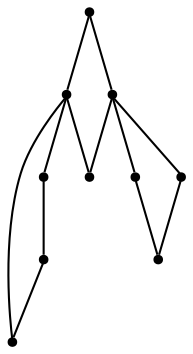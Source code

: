 graph {
  node [shape=point,comment="{\"directed\":false,\"doi\":\"10.1007/11618058_19\",\"figure\":\"5 (2)\"}"]

  v0 [pos="1560.9278888081394,303.8388760884602"]
  v1 [pos="1453.1172056686046,574.9545605977376"]
  v2 [pos="1548.550581395349,696.2682278951008"]
  v3 [pos="1228.3941224563953,404.0712547302246"]
  v4 [pos="1415.9164789244185,413.62335205078125"]
  v5 [pos="1278.6368005087209,563.0972099304199"]
  v6 [pos="1193.1552143895349,774.8764228820801"]
  v7 [pos="1122.684901889535,320.5223274230957"]
  v8 [pos="1246.7600290697674,599.0087064107258"]
  v9 [pos="1097.1197038517441,538.7879244486489"]

  v0 -- v1 [id="-1",pos="1560.9278888081394,303.8388760884602 1453.1172056686046,574.9545605977376 1453.1172056686046,574.9545605977376 1453.1172056686046,574.9545605977376"]
  v9 -- v7 [id="-2",pos="1097.1197038517441,538.7879244486489 1122.684901889535,320.5223274230957 1122.684901889535,320.5223274230957 1122.684901889535,320.5223274230957"]
  v9 -- v6 [id="-5",pos="1097.1197038517441,538.7879244486489 1193.1552143895349,774.8764228820801 1193.1552143895349,774.8764228820801 1193.1552143895349,774.8764228820801"]
  v7 -- v8 [id="-10",pos="1122.684901889535,320.5223274230957 1246.7600290697674,599.0087064107258 1246.7600290697674,599.0087064107258 1246.7600290697674,599.0087064107258"]
  v7 -- v5 [id="-11",pos="1122.684901889535,320.5223274230957 1278.6368005087209,563.0972099304199 1278.6368005087209,563.0972099304199 1278.6368005087209,563.0972099304199"]
  v7 -- v4 [id="-13",pos="1122.684901889535,320.5223274230957 1415.9164789244185,413.62335205078125 1415.9164789244185,413.62335205078125 1415.9164789244185,413.62335205078125"]
  v6 -- v3 [id="-16",pos="1193.1552143895349,774.8764228820801 1228.3941224563953,404.0712547302246 1228.3941224563953,404.0712547302246 1228.3941224563953,404.0712547302246"]
  v6 -- v8 [id="-17",pos="1193.1552143895349,774.8764228820801 1246.7600290697674,599.0087064107258 1246.7600290697674,599.0087064107258 1246.7600290697674,599.0087064107258"]
  v6 -- v1 [id="-20",pos="1193.1552143895349,774.8764228820801 1453.1172056686046,574.9545605977376 1453.1172056686046,574.9545605977376 1453.1172056686046,574.9545605977376"]
  v3 -- v0 [id="-24",pos="1228.3941224563953,404.0712547302246 1560.9278888081394,303.8388760884602 1560.9278888081394,303.8388760884602 1560.9278888081394,303.8388760884602"]
  v5 -- v2 [id="-33",pos="1278.6368005087209,563.0972099304199 1548.550581395349,696.2682278951008 1548.550581395349,696.2682278951008 1548.550581395349,696.2682278951008"]
  v4 -- v2 [id="-37",pos="1415.9164789244185,413.62335205078125 1548.550581395349,696.2682278951008 1548.550581395349,696.2682278951008 1548.550581395349,696.2682278951008"]
}